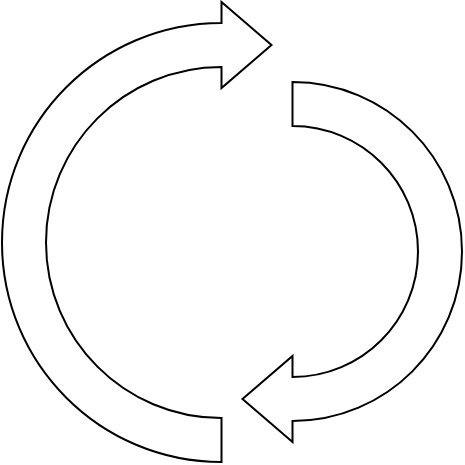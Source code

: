 <mxfile version="13.10.8" type="github">
  <diagram id="nNY8WfsLUdl8HgaFd1VL" name="Page-1">
    <mxGraphModel dx="920" dy="552" grid="1" gridSize="10" guides="1" tooltips="1" connect="1" arrows="1" fold="1" page="1" pageScale="1" pageWidth="850" pageHeight="1100" math="0" shadow="0">
      <root>
        <mxCell id="0" />
        <mxCell id="1" parent="0" />
        <mxCell id="WNohDacFWRxzgRTMP_bQ-2" value="" style="html=1;shadow=0;dashed=0;align=center;verticalAlign=middle;shape=mxgraph.arrows2.uTurnArrow;dy=11;arrowHead=43;dx2=25;" vertex="1" parent="1">
          <mxGeometry x="310" y="500" width="100" height="230" as="geometry" />
        </mxCell>
        <mxCell id="WNohDacFWRxzgRTMP_bQ-3" value="" style="html=1;shadow=0;dashed=0;align=center;verticalAlign=middle;shape=mxgraph.arrows2.uTurnArrow;dy=11;arrowHead=43;dx2=25;rotation=-180;" vertex="1" parent="1">
          <mxGeometry x="460" y="540" width="80" height="180" as="geometry" />
        </mxCell>
      </root>
    </mxGraphModel>
  </diagram>
</mxfile>
